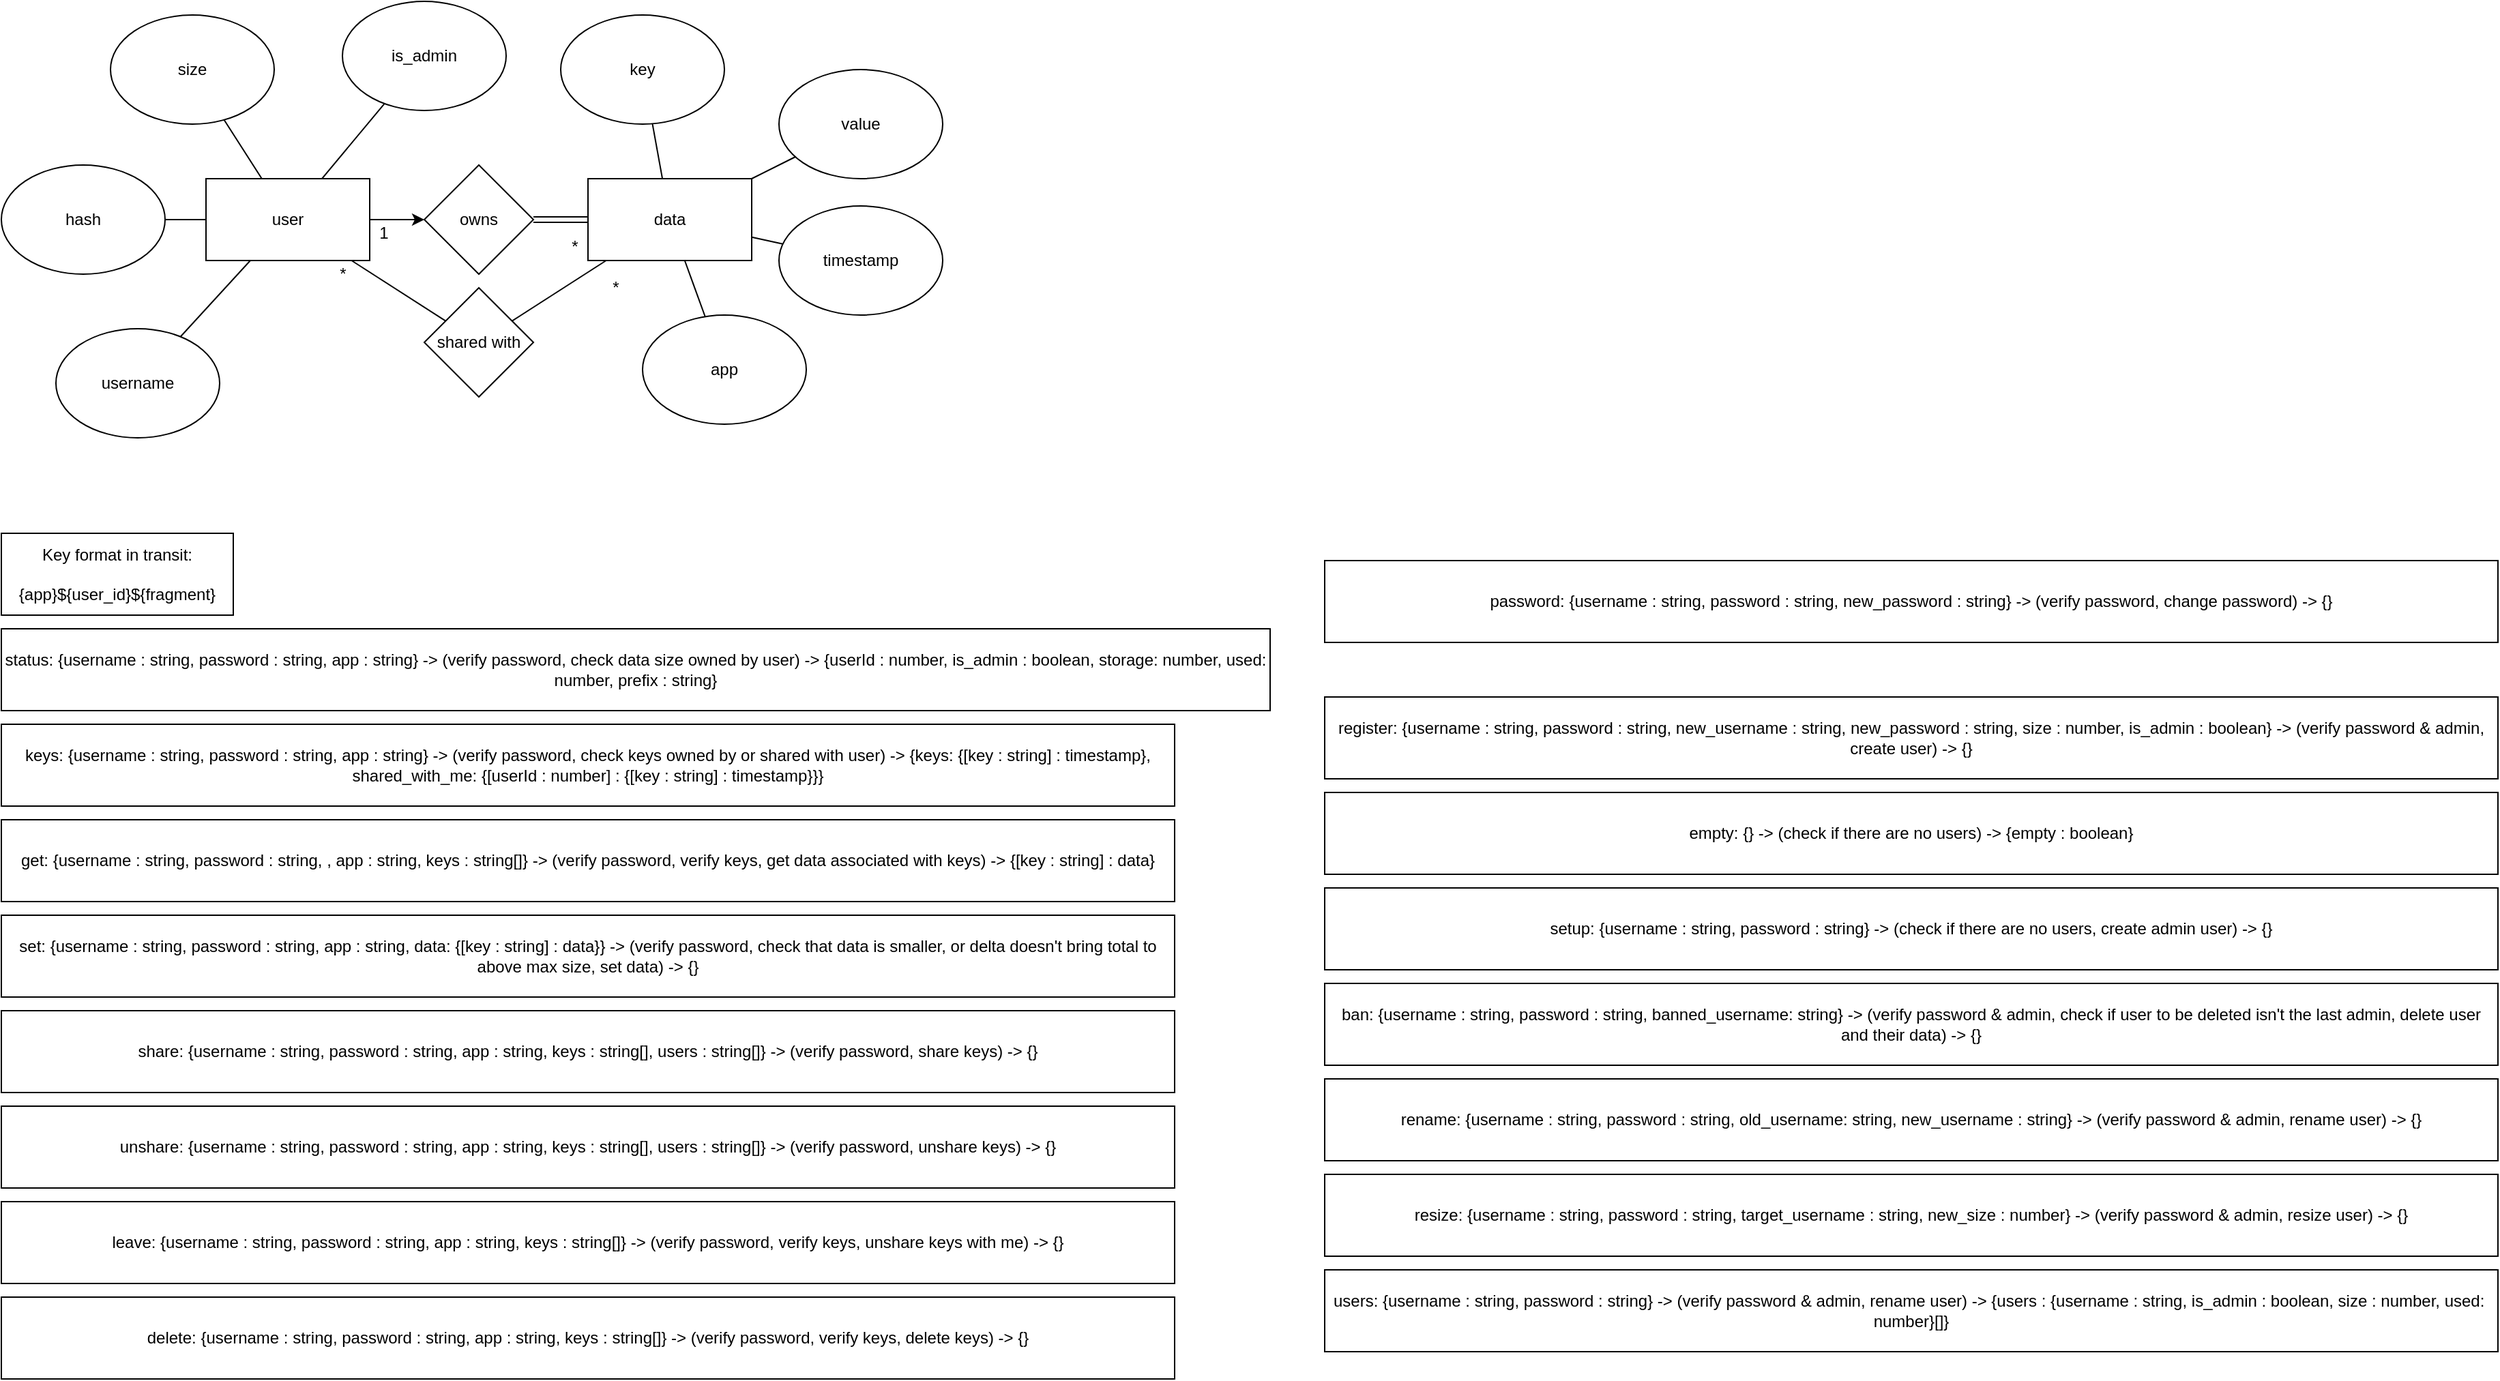 <mxfile version="15.3.2" type="device"><diagram id="dr_lkqk0sAtru8ISsix2" name="Page-1"><mxGraphModel dx="1422" dy="752" grid="1" gridSize="10" guides="1" tooltips="1" connect="1" arrows="1" fold="1" page="1" pageScale="1" pageWidth="850" pageHeight="1100" math="0" shadow="0"><root><mxCell id="0"/><mxCell id="1" parent="0"/><mxCell id="Ro6oaQuyuCUMk65hc2Xn-18" style="edgeStyle=orthogonalEdgeStyle;rounded=0;orthogonalLoop=1;jettySize=auto;html=1;" parent="1" source="Ro6oaQuyuCUMk65hc2Xn-10" target="Ro6oaQuyuCUMk65hc2Xn-17" edge="1"><mxGeometry relative="1" as="geometry"/></mxCell><mxCell id="Ro6oaQuyuCUMk65hc2Xn-34" style="edgeStyle=none;rounded=0;orthogonalLoop=1;jettySize=auto;html=1;endArrow=none;endFill=0;" parent="1" source="Ro6oaQuyuCUMk65hc2Xn-10" target="Ro6oaQuyuCUMk65hc2Xn-33" edge="1"><mxGeometry relative="1" as="geometry"><mxPoint x="230" y="310" as="sourcePoint"/></mxGeometry></mxCell><mxCell id="Ro6oaQuyuCUMk65hc2Xn-10" value="user" style="rounded=0;whiteSpace=wrap;html=1;" parent="1" vertex="1"><mxGeometry x="160" y="270" width="120" height="60" as="geometry"/></mxCell><mxCell id="Ro6oaQuyuCUMk65hc2Xn-30" style="edgeStyle=none;rounded=0;orthogonalLoop=1;jettySize=auto;html=1;endArrow=none;endFill=0;" parent="1" source="Ro6oaQuyuCUMk65hc2Xn-11" target="Ro6oaQuyuCUMk65hc2Xn-14" edge="1"><mxGeometry relative="1" as="geometry"/></mxCell><mxCell id="Ro6oaQuyuCUMk65hc2Xn-42" style="edgeStyle=none;rounded=0;orthogonalLoop=1;jettySize=auto;html=1;endArrow=none;endFill=0;" parent="1" source="Ro6oaQuyuCUMk65hc2Xn-11" target="Ro6oaQuyuCUMk65hc2Xn-41" edge="1"><mxGeometry relative="1" as="geometry"/></mxCell><mxCell id="Ro6oaQuyuCUMk65hc2Xn-11" value="data" style="rounded=0;whiteSpace=wrap;html=1;" parent="1" vertex="1"><mxGeometry x="440" y="270" width="120" height="60" as="geometry"/></mxCell><mxCell id="Ro6oaQuyuCUMk65hc2Xn-29" style="rounded=0;orthogonalLoop=1;jettySize=auto;html=1;endArrow=none;endFill=0;" parent="1" source="Ro6oaQuyuCUMk65hc2Xn-12" target="Ro6oaQuyuCUMk65hc2Xn-10" edge="1"><mxGeometry relative="1" as="geometry"><mxPoint x="290" y="220" as="sourcePoint"/></mxGeometry></mxCell><mxCell id="Ro6oaQuyuCUMk65hc2Xn-12" value="is_admin" style="ellipse;whiteSpace=wrap;html=1;" parent="1" vertex="1"><mxGeometry x="260" y="140" width="120" height="80" as="geometry"/></mxCell><mxCell id="Ro6oaQuyuCUMk65hc2Xn-27" value="" style="rounded=0;orthogonalLoop=1;jettySize=auto;html=1;endArrow=none;endFill=0;" parent="1" source="Ro6oaQuyuCUMk65hc2Xn-13" target="Ro6oaQuyuCUMk65hc2Xn-10" edge="1"><mxGeometry relative="1" as="geometry"/></mxCell><mxCell id="Ro6oaQuyuCUMk65hc2Xn-13" value="hash" style="ellipse;whiteSpace=wrap;html=1;" parent="1" vertex="1"><mxGeometry x="10" y="260" width="120" height="80" as="geometry"/></mxCell><mxCell id="Ro6oaQuyuCUMk65hc2Xn-14" value="key" style="ellipse;whiteSpace=wrap;html=1;" parent="1" vertex="1"><mxGeometry x="420" y="150" width="120" height="80" as="geometry"/></mxCell><mxCell id="Ro6oaQuyuCUMk65hc2Xn-31" style="edgeStyle=none;rounded=0;orthogonalLoop=1;jettySize=auto;html=1;endArrow=none;endFill=0;" parent="1" source="Ro6oaQuyuCUMk65hc2Xn-15" target="Ro6oaQuyuCUMk65hc2Xn-11" edge="1"><mxGeometry relative="1" as="geometry"/></mxCell><mxCell id="Ro6oaQuyuCUMk65hc2Xn-15" value="value" style="ellipse;whiteSpace=wrap;html=1;" parent="1" vertex="1"><mxGeometry x="580" y="190" width="120" height="80" as="geometry"/></mxCell><mxCell id="Ro6oaQuyuCUMk65hc2Xn-32" style="edgeStyle=none;rounded=0;orthogonalLoop=1;jettySize=auto;html=1;endArrow=none;endFill=0;" parent="1" source="Ro6oaQuyuCUMk65hc2Xn-16" target="Ro6oaQuyuCUMk65hc2Xn-11" edge="1"><mxGeometry relative="1" as="geometry"/></mxCell><mxCell id="Ro6oaQuyuCUMk65hc2Xn-16" value="timestamp" style="ellipse;whiteSpace=wrap;html=1;" parent="1" vertex="1"><mxGeometry x="580" y="290" width="120" height="80" as="geometry"/></mxCell><mxCell id="Ro6oaQuyuCUMk65hc2Xn-19" style="edgeStyle=orthogonalEdgeStyle;rounded=0;orthogonalLoop=1;jettySize=auto;html=1;exitX=1;exitY=0.5;exitDx=0;exitDy=0;shape=link;" parent="1" source="Ro6oaQuyuCUMk65hc2Xn-17" target="Ro6oaQuyuCUMk65hc2Xn-11" edge="1"><mxGeometry relative="1" as="geometry"/></mxCell><mxCell id="Ro6oaQuyuCUMk65hc2Xn-17" value="owns" style="rhombus;whiteSpace=wrap;html=1;" parent="1" vertex="1"><mxGeometry x="320" y="260" width="80" height="80" as="geometry"/></mxCell><mxCell id="Ro6oaQuyuCUMk65hc2Xn-20" value="1" style="text;html=1;align=center;verticalAlign=middle;resizable=0;points=[];autosize=1;strokeColor=none;" parent="1" vertex="1"><mxGeometry x="280" y="300" width="20" height="20" as="geometry"/></mxCell><mxCell id="Ro6oaQuyuCUMk65hc2Xn-21" value="*" style="text;html=1;align=center;verticalAlign=middle;resizable=0;points=[];autosize=1;strokeColor=none;" parent="1" vertex="1"><mxGeometry x="420" y="310" width="20" height="20" as="geometry"/></mxCell><mxCell id="Ro6oaQuyuCUMk65hc2Xn-28" value="" style="rounded=0;orthogonalLoop=1;jettySize=auto;html=1;endArrow=none;endFill=0;" parent="1" source="Ro6oaQuyuCUMk65hc2Xn-22" target="Ro6oaQuyuCUMk65hc2Xn-10" edge="1"><mxGeometry relative="1" as="geometry"/></mxCell><mxCell id="Ro6oaQuyuCUMk65hc2Xn-22" value="size" style="ellipse;whiteSpace=wrap;html=1;" parent="1" vertex="1"><mxGeometry x="90" y="150" width="120" height="80" as="geometry"/></mxCell><mxCell id="Ro6oaQuyuCUMk65hc2Xn-26" value="status: {username : string, password : string, app : string} -&amp;gt; (verify password, check data size owned by user) -&amp;gt; {userId : number, is_admin : boolean, storage: number, used: number, prefix : string}" style="rounded=0;whiteSpace=wrap;html=1;" parent="1" vertex="1"><mxGeometry x="10" y="600" width="930" height="60" as="geometry"/></mxCell><mxCell id="Ro6oaQuyuCUMk65hc2Xn-35" style="edgeStyle=none;rounded=0;orthogonalLoop=1;jettySize=auto;html=1;endArrow=none;endFill=0;" parent="1" source="Ro6oaQuyuCUMk65hc2Xn-33" target="Ro6oaQuyuCUMk65hc2Xn-11" edge="1"><mxGeometry relative="1" as="geometry"/></mxCell><mxCell id="Ro6oaQuyuCUMk65hc2Xn-33" value="shared with" style="rhombus;whiteSpace=wrap;html=1;" parent="1" vertex="1"><mxGeometry x="320" y="350" width="80" height="80" as="geometry"/></mxCell><mxCell id="Ro6oaQuyuCUMk65hc2Xn-36" value="*" style="text;html=1;align=center;verticalAlign=middle;resizable=0;points=[];autosize=1;strokeColor=none;" parent="1" vertex="1"><mxGeometry x="450" y="340" width="20" height="20" as="geometry"/></mxCell><mxCell id="Ro6oaQuyuCUMk65hc2Xn-37" value="*" style="text;html=1;align=center;verticalAlign=middle;resizable=0;points=[];autosize=1;strokeColor=none;" parent="1" vertex="1"><mxGeometry x="250" y="330" width="20" height="20" as="geometry"/></mxCell><mxCell id="Ro6oaQuyuCUMk65hc2Xn-38" value="keys: {username : string, password : string, app : string} -&amp;gt; (verify password, check keys owned by or shared with user) -&amp;gt; {keys: {[key : string] : timestamp}, shared_with_me: {[userId : number] : {[key : string] : timestamp}}}" style="rounded=0;whiteSpace=wrap;html=1;" parent="1" vertex="1"><mxGeometry x="10" y="670" width="860" height="60" as="geometry"/></mxCell><mxCell id="Ro6oaQuyuCUMk65hc2Xn-39" value="get: {username : string, password : string, , app : string, keys : string[]} -&amp;gt; (verify password, verify keys, get data associated with keys) -&amp;gt; {[key : string] : data}" style="rounded=0;whiteSpace=wrap;html=1;" parent="1" vertex="1"><mxGeometry x="10" y="740" width="860" height="60" as="geometry"/></mxCell><mxCell id="Ro6oaQuyuCUMk65hc2Xn-40" value="set: {username : string, password : string, app : string, data: {[key : string] : data}} -&amp;gt; (verify password, check that data is smaller, or delta doesn't bring total to above max size, set data) -&amp;gt; {}" style="rounded=0;whiteSpace=wrap;html=1;" parent="1" vertex="1"><mxGeometry x="10" y="810" width="860" height="60" as="geometry"/></mxCell><mxCell id="Ro6oaQuyuCUMk65hc2Xn-41" value="app" style="ellipse;whiteSpace=wrap;html=1;" parent="1" vertex="1"><mxGeometry x="480" y="370" width="120" height="80" as="geometry"/></mxCell><mxCell id="Ro6oaQuyuCUMk65hc2Xn-43" value="Key format in transit:&lt;br&gt;&lt;br&gt;{app}${user_id}${fragment}" style="rounded=0;whiteSpace=wrap;html=1;" parent="1" vertex="1"><mxGeometry x="10" y="530" width="170" height="60" as="geometry"/></mxCell><mxCell id="Ro6oaQuyuCUMk65hc2Xn-46" value="share: {username : string, password : string, app : string, keys : string[], users : string[]} -&amp;gt; (verify password, share keys) -&amp;gt; {}" style="rounded=0;whiteSpace=wrap;html=1;" parent="1" vertex="1"><mxGeometry x="10" y="880" width="860" height="60" as="geometry"/></mxCell><mxCell id="Ro6oaQuyuCUMk65hc2Xn-47" value="unshare: {username : string, password : string, app : string, keys : string[], users : string[]} -&amp;gt; (verify password, unshare keys) -&amp;gt; {}" style="rounded=0;whiteSpace=wrap;html=1;" parent="1" vertex="1"><mxGeometry x="10" y="950" width="860" height="60" as="geometry"/></mxCell><mxCell id="Ro6oaQuyuCUMk65hc2Xn-48" value="leave: {username : string, password : string, app : string, keys : string[]} -&amp;gt; (verify password, verify keys, unshare keys with me) -&amp;gt; {}" style="rounded=0;whiteSpace=wrap;html=1;" parent="1" vertex="1"><mxGeometry x="10" y="1020" width="860" height="60" as="geometry"/></mxCell><mxCell id="Ro6oaQuyuCUMk65hc2Xn-51" value="delete: {username : string, password : string, app : string, keys : string[]} -&amp;gt; (verify password, verify keys, delete keys) -&amp;gt; {}" style="rounded=0;whiteSpace=wrap;html=1;" parent="1" vertex="1"><mxGeometry x="10" y="1090" width="860" height="60" as="geometry"/></mxCell><mxCell id="Ro6oaQuyuCUMk65hc2Xn-52" value="register: {username : string, password : string, new_username : string, new_password : string, size : number, is_admin : boolean} -&amp;gt; (verify password &amp;amp; admin, create user) -&amp;gt; {}" style="rounded=0;whiteSpace=wrap;html=1;" parent="1" vertex="1"><mxGeometry x="980" y="650" width="860" height="60" as="geometry"/></mxCell><mxCell id="Ro6oaQuyuCUMk65hc2Xn-53" value="password: {username : string, password : string, new_password : string} -&amp;gt; (verify password, change password) -&amp;gt; {}" style="rounded=0;whiteSpace=wrap;html=1;" parent="1" vertex="1"><mxGeometry x="980" y="550" width="860" height="60" as="geometry"/></mxCell><mxCell id="Ro6oaQuyuCUMk65hc2Xn-55" value="" style="edgeStyle=none;rounded=0;orthogonalLoop=1;jettySize=auto;html=1;endArrow=none;endFill=0;" parent="1" source="Ro6oaQuyuCUMk65hc2Xn-54" target="Ro6oaQuyuCUMk65hc2Xn-10" edge="1"><mxGeometry relative="1" as="geometry"/></mxCell><mxCell id="Ro6oaQuyuCUMk65hc2Xn-54" value="username" style="ellipse;whiteSpace=wrap;html=1;" parent="1" vertex="1"><mxGeometry x="50" y="380" width="120" height="80" as="geometry"/></mxCell><mxCell id="Ro6oaQuyuCUMk65hc2Xn-58" value="empty: {} -&amp;gt; (check if there are no users) -&amp;gt; {empty : boolean}" style="rounded=0;whiteSpace=wrap;html=1;" parent="1" vertex="1"><mxGeometry x="980" y="720" width="860" height="60" as="geometry"/></mxCell><mxCell id="Ro6oaQuyuCUMk65hc2Xn-60" value="setup: {username : string, password : string} -&amp;gt; (check if there are no users, create admin user) -&amp;gt; {}" style="rounded=0;whiteSpace=wrap;html=1;" parent="1" vertex="1"><mxGeometry x="980" y="790" width="860" height="60" as="geometry"/></mxCell><mxCell id="Ro6oaQuyuCUMk65hc2Xn-61" value="ban: {username : string, password : string, banned_username: string} -&amp;gt; (verify password &amp;amp; admin, check if user to be deleted isn't the last admin, delete user and their data) -&amp;gt; {}" style="rounded=0;whiteSpace=wrap;html=1;" parent="1" vertex="1"><mxGeometry x="980" y="860" width="860" height="60" as="geometry"/></mxCell><mxCell id="Ro6oaQuyuCUMk65hc2Xn-62" value="rename: {username : string, password : string, old_username: string, new_username : string} -&amp;gt; (verify password &amp;amp; admin, rename user) -&amp;gt; {}" style="rounded=0;whiteSpace=wrap;html=1;" parent="1" vertex="1"><mxGeometry x="980" y="930" width="860" height="60" as="geometry"/></mxCell><mxCell id="Ro6oaQuyuCUMk65hc2Xn-63" value="resize: {username : string, password : string, target_username : string, new_size : number} -&amp;gt; (verify password &amp;amp; admin, resize user) -&amp;gt; {}" style="rounded=0;whiteSpace=wrap;html=1;" parent="1" vertex="1"><mxGeometry x="980" y="1000" width="860" height="60" as="geometry"/></mxCell><mxCell id="Ro6oaQuyuCUMk65hc2Xn-64" value="users: {username : string, password : string} -&amp;gt; (verify password &amp;amp; admin, rename user) -&amp;gt; {users : {username : string, is_admin : boolean, size : number, used:&amp;nbsp; number}[]}" style="rounded=0;whiteSpace=wrap;html=1;" parent="1" vertex="1"><mxGeometry x="980" y="1070" width="860" height="60" as="geometry"/></mxCell></root></mxGraphModel></diagram></mxfile>